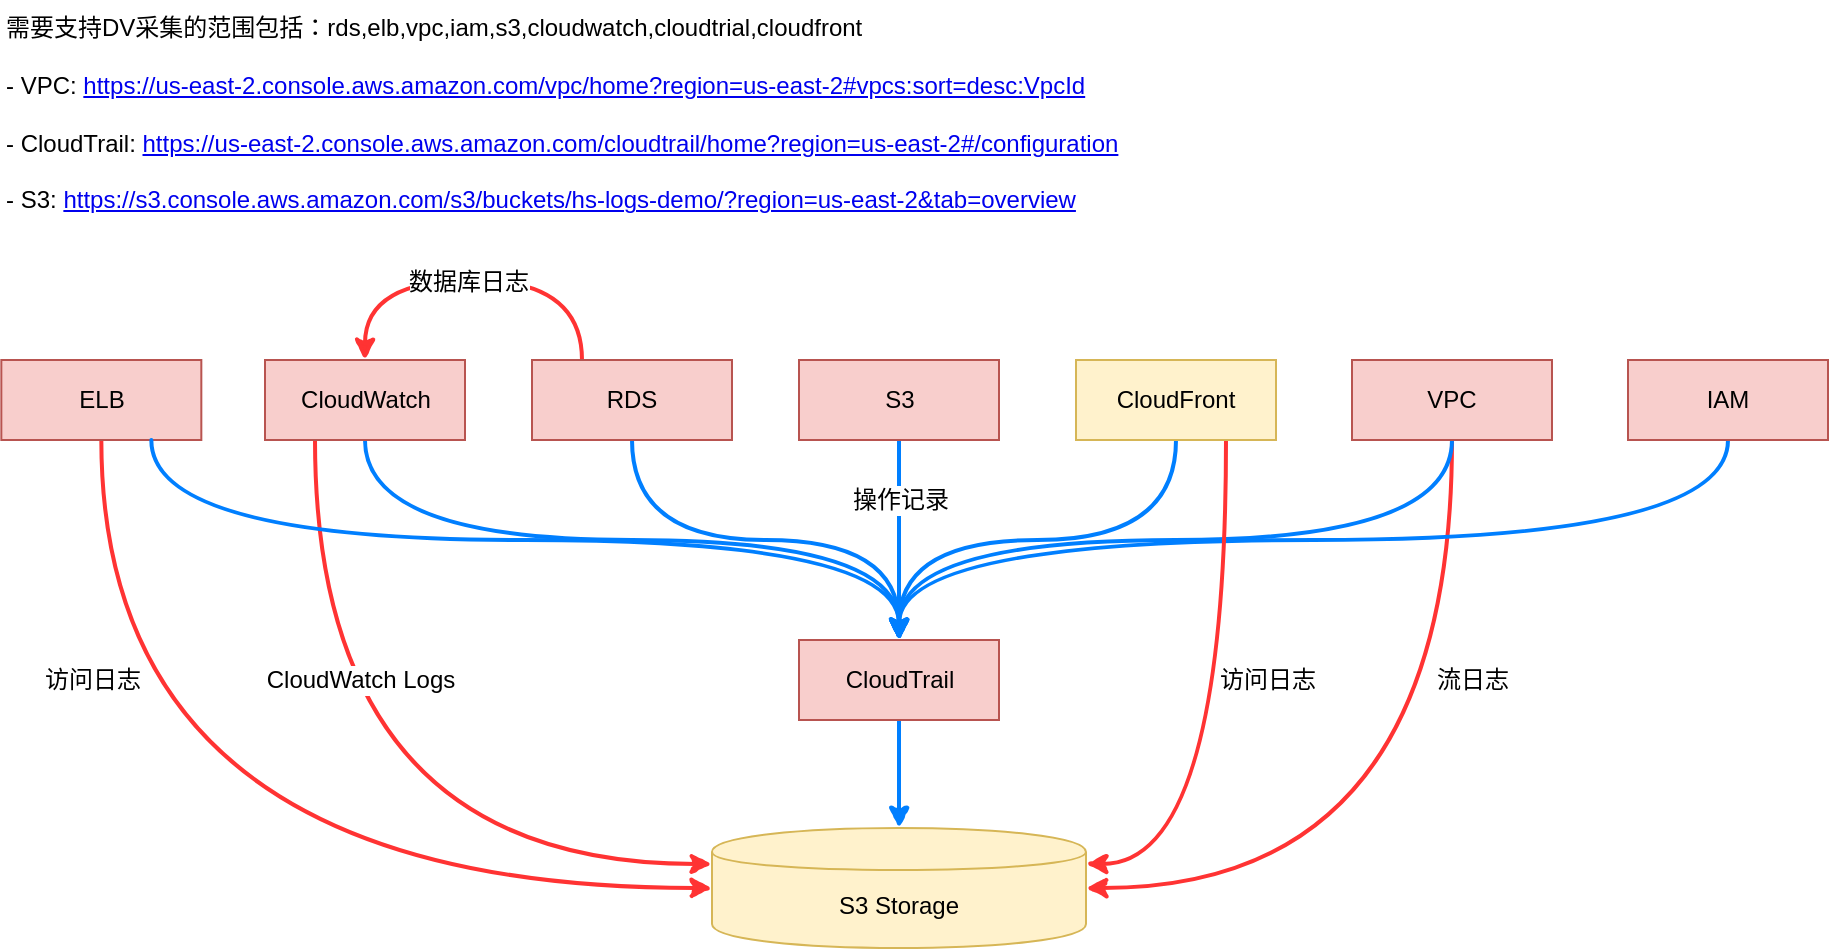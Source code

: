 <mxfile version="10.6.2" type="github"><diagram id="cBTjI28Y8MyitD-DmSRs" name="Page-1"><mxGraphModel dx="932" dy="541" grid="1" gridSize="10" guides="1" tooltips="1" connect="1" arrows="1" fold="1" page="1" pageScale="1" pageWidth="827" pageHeight="1169" math="0" shadow="0"><root><mxCell id="0"/><mxCell id="1" parent="0"/><mxCell id="T39gaiN_FjIr17xY829q-41" style="edgeStyle=orthogonalEdgeStyle;curved=1;jumpStyle=arc;orthogonalLoop=1;jettySize=auto;html=1;exitX=0.25;exitY=1;exitDx=0;exitDy=0;entryX=0;entryY=0.3;entryDx=0;entryDy=0;shadow=0;strokeColor=#FF3333;strokeWidth=2;comic=1;" parent="1" source="T39gaiN_FjIr17xY829q-9" target="T39gaiN_FjIr17xY829q-13" edge="1"><mxGeometry relative="1" as="geometry"/></mxCell><mxCell id="T39gaiN_FjIr17xY829q-51" value="CloudWatch Logs" style="text;html=1;resizable=0;points=[];align=center;verticalAlign=middle;labelBackgroundColor=#ffffff;" parent="T39gaiN_FjIr17xY829q-41" vertex="1" connectable="0"><mxGeometry x="-0.415" y="22" relative="1" as="geometry"><mxPoint as="offset"/></mxGeometry></mxCell><mxCell id="T39gaiN_FjIr17xY829q-20" style="edgeStyle=orthogonalEdgeStyle;orthogonalLoop=1;jettySize=auto;html=1;exitX=0.5;exitY=1;exitDx=0;exitDy=0;entryX=0.5;entryY=0;entryDx=0;entryDy=0;jumpStyle=arc;strokeColor=#007FFF;strokeWidth=2;curved=1;comic=1;" parent="1" source="T39gaiN_FjIr17xY829q-1" target="T39gaiN_FjIr17xY829q-11" edge="1"><mxGeometry relative="1" as="geometry"><Array as="points"><mxPoint x="360" y="410"/><mxPoint x="494" y="410"/></Array></mxGeometry></mxCell><mxCell id="T39gaiN_FjIr17xY829q-33" style="edgeStyle=orthogonalEdgeStyle;orthogonalLoop=1;jettySize=auto;html=1;entryX=0.5;entryY=0;entryDx=0;entryDy=0;curved=1;shadow=0;strokeColor=#FF3333;strokeWidth=2;comic=1;" parent="1" target="T39gaiN_FjIr17xY829q-9" edge="1"><mxGeometry relative="1" as="geometry"><mxPoint x="335" y="320" as="sourcePoint"/><Array as="points"><mxPoint x="335" y="280"/><mxPoint x="227" y="280"/></Array></mxGeometry></mxCell><mxCell id="T39gaiN_FjIr17xY829q-34" value="数据库日志" style="text;html=1;resizable=0;points=[];align=center;verticalAlign=middle;labelBackgroundColor=#ffffff;" parent="T39gaiN_FjIr17xY829q-33" vertex="1" connectable="0"><mxGeometry x="0.227" y="-1" relative="1" as="geometry"><mxPoint x="18" y="1.5" as="offset"/></mxGeometry></mxCell><mxCell id="T39gaiN_FjIr17xY829q-1" value="RDS" style="rounded=0;whiteSpace=wrap;html=1;fillColor=#f8cecc;strokeColor=#b85450;" parent="1" vertex="1"><mxGeometry x="310" y="320" width="100" height="40" as="geometry"/></mxCell><mxCell id="T39gaiN_FjIr17xY829q-2" value="需要支持DV采集的范围包括：rds,elb,vpc,iam,s3,cloudwatch,cloudtrial,cloudfront&lt;br&gt;&lt;br&gt;- VPC:&amp;nbsp;&lt;a href=&quot;https://us-east-2.console.aws.amazon.com/vpc/home?region=us-east-2#vpcs:sort=desc:VpcId&quot;&gt;https://us-east-2.console.aws.amazon.com/vpc/home?region=us-east-2#vpcs:sort=desc:VpcId&lt;/a&gt;&lt;br&gt;&lt;br&gt;- CloudTrail:&amp;nbsp;&lt;a href=&quot;https://us-east-2.console.aws.amazon.com/cloudtrail/home?region=us-east-2#/configuration&quot;&gt;https://us-east-2.console.aws.amazon.com/cloudtrail/home?region=us-east-2#/configuration&lt;/a&gt;&lt;br&gt;&lt;br&gt;- S3:&amp;nbsp;&lt;a href=&quot;https://s3.console.aws.amazon.com/s3/buckets/hs-logs-demo/?region=us-east-2&amp;amp;tab=overview&quot;&gt;https://s3.console.aws.amazon.com/s3/buckets/hs-logs-demo/?region=us-east-2&amp;amp;tab=overview&lt;/a&gt;&lt;br&gt;" style="text;html=1;" parent="1" vertex="1"><mxGeometry x="45" y="140" width="455" height="120" as="geometry"/></mxCell><mxCell id="T39gaiN_FjIr17xY829q-24" style="edgeStyle=orthogonalEdgeStyle;orthogonalLoop=1;jettySize=auto;html=1;exitX=0.5;exitY=1;exitDx=0;exitDy=0;entryX=0;entryY=0.5;entryDx=0;entryDy=0;curved=1;shadow=0;strokeColor=#FF3333;strokeWidth=2;comic=1;" parent="1" source="T39gaiN_FjIr17xY829q-5" target="T39gaiN_FjIr17xY829q-13" edge="1"><mxGeometry relative="1" as="geometry"/></mxCell><mxCell id="T39gaiN_FjIr17xY829q-30" value="访问日志" style="text;html=1;resizable=0;points=[];align=center;verticalAlign=middle;labelBackgroundColor=#ffffff;" parent="T39gaiN_FjIr17xY829q-24" vertex="1" connectable="0"><mxGeometry x="-0.471" relative="1" as="geometry"><mxPoint x="-5" y="-20" as="offset"/></mxGeometry></mxCell><mxCell id="T39gaiN_FjIr17xY829q-5" value="ELB" style="rounded=0;whiteSpace=wrap;html=1;fillColor=#f8cecc;strokeColor=#b85450;" parent="1" vertex="1"><mxGeometry x="44.667" y="320" width="100" height="40" as="geometry"/></mxCell><mxCell id="T39gaiN_FjIr17xY829q-36" style="edgeStyle=orthogonalEdgeStyle;orthogonalLoop=1;jettySize=auto;html=1;exitX=0.5;exitY=1;exitDx=0;exitDy=0;entryX=1;entryY=0.5;entryDx=0;entryDy=0;shadow=0;strokeColor=#FF3333;strokeWidth=2;curved=1;comic=1;" parent="1" source="T39gaiN_FjIr17xY829q-6" target="T39gaiN_FjIr17xY829q-13" edge="1"><mxGeometry relative="1" as="geometry"/></mxCell><mxCell id="T39gaiN_FjIr17xY829q-37" value="流日志" style="text;html=1;resizable=0;points=[];align=center;verticalAlign=middle;labelBackgroundColor=#ffffff;" parent="T39gaiN_FjIr17xY829q-36" vertex="1" connectable="0"><mxGeometry x="-0.602" y="2" relative="1" as="geometry"><mxPoint x="8" y="38.5" as="offset"/></mxGeometry></mxCell><mxCell id="T39gaiN_FjIr17xY829q-44" style="edgeStyle=orthogonalEdgeStyle;curved=1;comic=1;jumpStyle=arc;orthogonalLoop=1;jettySize=auto;html=1;exitX=0.5;exitY=1;exitDx=0;exitDy=0;entryX=0.5;entryY=0;entryDx=0;entryDy=0;strokeColor=#007FFF;strokeWidth=2;" parent="1" source="T39gaiN_FjIr17xY829q-6" target="T39gaiN_FjIr17xY829q-11" edge="1"><mxGeometry relative="1" as="geometry"/></mxCell><mxCell id="T39gaiN_FjIr17xY829q-6" value="VPC" style="rounded=0;whiteSpace=wrap;html=1;fillColor=#f8cecc;strokeColor=#b85450;" parent="1" vertex="1"><mxGeometry x="720" y="320" width="100" height="40" as="geometry"/></mxCell><mxCell id="T39gaiN_FjIr17xY829q-45" style="edgeStyle=orthogonalEdgeStyle;curved=1;comic=1;jumpStyle=arc;orthogonalLoop=1;jettySize=auto;html=1;exitX=0.5;exitY=1;exitDx=0;exitDy=0;entryX=0.5;entryY=0;entryDx=0;entryDy=0;strokeColor=#007FFF;strokeWidth=2;" parent="1" source="T39gaiN_FjIr17xY829q-7" target="T39gaiN_FjIr17xY829q-11" edge="1"><mxGeometry relative="1" as="geometry"/></mxCell><mxCell id="T39gaiN_FjIr17xY829q-7" value="IAM" style="rounded=0;whiteSpace=wrap;html=1;fillColor=#f8cecc;strokeColor=#b85450;" parent="1" vertex="1"><mxGeometry x="858" y="320" width="100" height="40" as="geometry"/></mxCell><mxCell id="T39gaiN_FjIr17xY829q-15" style="edgeStyle=orthogonalEdgeStyle;orthogonalLoop=1;jettySize=auto;html=1;exitX=0.5;exitY=1;exitDx=0;exitDy=0;strokeColor=#007FFF;strokeWidth=2;curved=1;comic=1;" parent="1" source="T39gaiN_FjIr17xY829q-8" target="T39gaiN_FjIr17xY829q-11" edge="1"><mxGeometry relative="1" as="geometry"/></mxCell><mxCell id="T39gaiN_FjIr17xY829q-29" value="操作记录" style="text;html=1;resizable=0;points=[];align=center;verticalAlign=middle;labelBackgroundColor=#ffffff;" parent="T39gaiN_FjIr17xY829q-15" vertex="1" connectable="0"><mxGeometry y="-15" relative="1" as="geometry"><mxPoint x="15" y="-20" as="offset"/></mxGeometry></mxCell><mxCell id="T39gaiN_FjIr17xY829q-8" value="S3" style="rounded=0;whiteSpace=wrap;html=1;fillColor=#f8cecc;strokeColor=#b85450;" parent="1" vertex="1"><mxGeometry x="443.5" y="320" width="100" height="40" as="geometry"/></mxCell><mxCell id="T39gaiN_FjIr17xY829q-38" style="edgeStyle=orthogonalEdgeStyle;orthogonalLoop=1;jettySize=auto;html=1;exitX=0.5;exitY=1;exitDx=0;exitDy=0;entryX=0.5;entryY=0;entryDx=0;entryDy=0;jumpStyle=arc;strokeColor=#007FFF;strokeWidth=2;curved=1;comic=1;" parent="1" source="T39gaiN_FjIr17xY829q-9" target="T39gaiN_FjIr17xY829q-11" edge="1"><mxGeometry relative="1" as="geometry"/></mxCell><mxCell id="T39gaiN_FjIr17xY829q-9" value="CloudWatch" style="rounded=0;whiteSpace=wrap;html=1;fillColor=#f8cecc;strokeColor=#b85450;" parent="1" vertex="1"><mxGeometry x="176.5" y="320" width="100" height="40" as="geometry"/></mxCell><mxCell id="T39gaiN_FjIr17xY829q-21" style="edgeStyle=orthogonalEdgeStyle;orthogonalLoop=1;jettySize=auto;html=1;exitX=0.5;exitY=1;exitDx=0;exitDy=0;entryX=0.5;entryY=0;entryDx=0;entryDy=0;curved=1;strokeColor=#007FFF;strokeWidth=2;comic=1;" parent="1" source="T39gaiN_FjIr17xY829q-11" target="T39gaiN_FjIr17xY829q-13" edge="1"><mxGeometry relative="1" as="geometry"/></mxCell><mxCell id="T39gaiN_FjIr17xY829q-11" value="CloudTrail" style="rounded=0;whiteSpace=wrap;html=1;fillColor=#f8cecc;strokeColor=#b85450;" parent="1" vertex="1"><mxGeometry x="443.5" y="460" width="100" height="40" as="geometry"/></mxCell><mxCell id="T39gaiN_FjIr17xY829q-43" style="edgeStyle=orthogonalEdgeStyle;curved=1;comic=1;jumpStyle=arc;orthogonalLoop=1;jettySize=auto;html=1;exitX=0.5;exitY=1;exitDx=0;exitDy=0;entryX=0.5;entryY=0;entryDx=0;entryDy=0;strokeColor=#007FFF;strokeWidth=2;" parent="1" source="T39gaiN_FjIr17xY829q-12" target="T39gaiN_FjIr17xY829q-11" edge="1"><mxGeometry relative="1" as="geometry"/></mxCell><mxCell id="T39gaiN_FjIr17xY829q-46" style="edgeStyle=orthogonalEdgeStyle;curved=1;comic=1;jumpStyle=arc;orthogonalLoop=1;jettySize=auto;html=1;exitX=0.75;exitY=1;exitDx=0;exitDy=0;entryX=1;entryY=0.3;entryDx=0;entryDy=0;shadow=0;strokeColor=#FF3333;strokeWidth=2;" parent="1" source="T39gaiN_FjIr17xY829q-12" target="T39gaiN_FjIr17xY829q-13" edge="1"><mxGeometry relative="1" as="geometry"/></mxCell><mxCell id="T39gaiN_FjIr17xY829q-12" value="CloudFront" style="rounded=0;whiteSpace=wrap;html=1;fillColor=#fff2cc;strokeColor=#d6b656;" parent="1" vertex="1"><mxGeometry x="582" y="320" width="100" height="40" as="geometry"/></mxCell><mxCell id="T39gaiN_FjIr17xY829q-13" value="S3 Storage" style="shape=cylinder;whiteSpace=wrap;html=1;boundedLbl=1;backgroundOutline=1;fillColor=#fff2cc;strokeColor=#d6b656;" parent="1" vertex="1"><mxGeometry x="400" y="554" width="187" height="60" as="geometry"/></mxCell><mxCell id="T39gaiN_FjIr17xY829q-40" style="edgeStyle=orthogonalEdgeStyle;jumpStyle=arc;orthogonalLoop=1;jettySize=auto;html=1;exitX=0.75;exitY=1;exitDx=0;exitDy=0;entryX=0.5;entryY=0;entryDx=0;entryDy=0;shadow=0;strokeColor=#007FFF;strokeWidth=2;curved=1;comic=1;" parent="1" source="T39gaiN_FjIr17xY829q-5" target="T39gaiN_FjIr17xY829q-11" edge="1"><mxGeometry relative="1" as="geometry"/></mxCell><mxCell id="T39gaiN_FjIr17xY829q-47" value="访问日志&lt;br&gt;" style="text;html=1;resizable=0;points=[];autosize=1;align=left;verticalAlign=top;spacingTop=-4;" parent="1" vertex="1"><mxGeometry x="652" y="470" width="60" height="20" as="geometry"/></mxCell></root></mxGraphModel></diagram></mxfile>